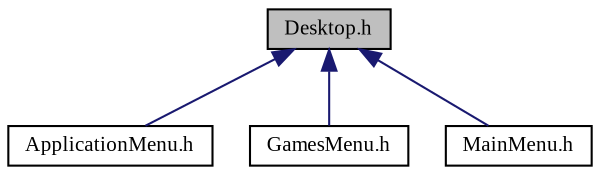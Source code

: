 digraph "Desktop.h"
{
  edge [fontname="TimesNewRoman",fontsize="10",labelfontname="TimesNewRoman",labelfontsize="10"];
  node [fontname="TimesNewRoman",fontsize="10",shape=record];
  Node7 [label="Desktop.h",height=0.2,width=0.4,color="black", fillcolor="grey75", style="filled", fontcolor="black"];
  Node7 -> Node8 [dir="back",color="midnightblue",fontsize="10",style="solid"];
  Node8 [label="ApplicationMenu.h",height=0.2,width=0.4,color="black", fillcolor="white", style="filled",URL="$_application_menu_8h.html",tooltip="Menu z aplikacjami - header file. "];
  Node7 -> Node9 [dir="back",color="midnightblue",fontsize="10",style="solid"];
  Node9 [label="GamesMenu.h",height=0.2,width=0.4,color="black", fillcolor="white", style="filled",URL="$_games_menu_8h.html",tooltip="Menu z grami - header file. "];
  Node7 -> Node10 [dir="back",color="midnightblue",fontsize="10",style="solid"];
  Node10 [label="MainMenu.h",height=0.2,width=0.4,color="black", fillcolor="white", style="filled",URL="$_main_menu_8h.html",tooltip="Menu glowne - header file. "];
}
